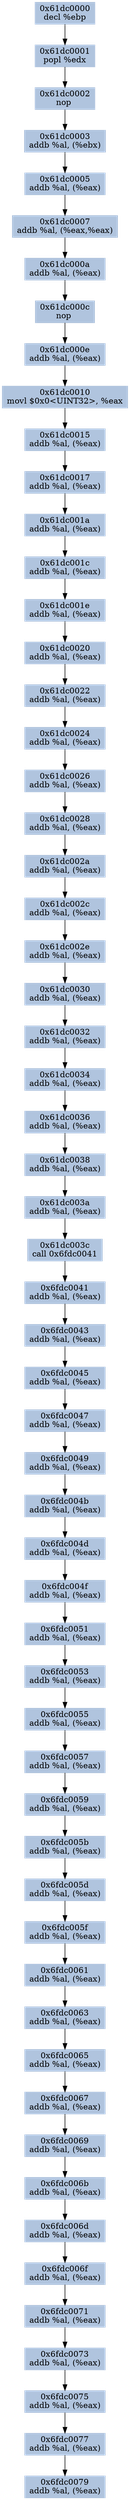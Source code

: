 digraph G {
node[shape=rectangle,style=filled,fillcolor=lightsteelblue,color=lightsteelblue]
bgcolor="transparent"
a0x61dc0000decl_ebp[label="0x61dc0000\ndecl %ebp"];
a0x61dc0001popl_edx[label="0x61dc0001\npopl %edx"];
a0x61dc0002nop_[label="0x61dc0002\nnop "];
a0x61dc0003addb_al_ebx_[label="0x61dc0003\naddb %al, (%ebx)"];
a0x61dc0005addb_al_eax_[label="0x61dc0005\naddb %al, (%eax)"];
a0x61dc0007addb_al_eaxeax_[label="0x61dc0007\naddb %al, (%eax,%eax)"];
a0x61dc000aaddb_al_eax_[label="0x61dc000a\naddb %al, (%eax)"];
a0x61dc000cnop_[label="0x61dc000c\nnop "];
a0x61dc000eaddb_al_eax_[label="0x61dc000e\naddb %al, (%eax)"];
a0x61dc0010movl_0x0UINT32_eax[label="0x61dc0010\nmovl $0x0<UINT32>, %eax"];
a0x61dc0015addb_al_eax_[label="0x61dc0015\naddb %al, (%eax)"];
a0x61dc0017addb_al_eax_[label="0x61dc0017\naddb %al, (%eax)"];
a0x61dc001aaddb_al_eax_[label="0x61dc001a\naddb %al, (%eax)"];
a0x61dc001caddb_al_eax_[label="0x61dc001c\naddb %al, (%eax)"];
a0x61dc001eaddb_al_eax_[label="0x61dc001e\naddb %al, (%eax)"];
a0x61dc0020addb_al_eax_[label="0x61dc0020\naddb %al, (%eax)"];
a0x61dc0022addb_al_eax_[label="0x61dc0022\naddb %al, (%eax)"];
a0x61dc0024addb_al_eax_[label="0x61dc0024\naddb %al, (%eax)"];
a0x61dc0026addb_al_eax_[label="0x61dc0026\naddb %al, (%eax)"];
a0x61dc0028addb_al_eax_[label="0x61dc0028\naddb %al, (%eax)"];
a0x61dc002aaddb_al_eax_[label="0x61dc002a\naddb %al, (%eax)"];
a0x61dc002caddb_al_eax_[label="0x61dc002c\naddb %al, (%eax)"];
a0x61dc002eaddb_al_eax_[label="0x61dc002e\naddb %al, (%eax)"];
a0x61dc0030addb_al_eax_[label="0x61dc0030\naddb %al, (%eax)"];
a0x61dc0032addb_al_eax_[label="0x61dc0032\naddb %al, (%eax)"];
a0x61dc0034addb_al_eax_[label="0x61dc0034\naddb %al, (%eax)"];
a0x61dc0036addb_al_eax_[label="0x61dc0036\naddb %al, (%eax)"];
a0x61dc0038addb_al_eax_[label="0x61dc0038\naddb %al, (%eax)"];
a0x61dc003aaddb_al_eax_[label="0x61dc003a\naddb %al, (%eax)"];
a0x61dc003ccall_0x6fdc0041[label="0x61dc003c\ncall 0x6fdc0041"];
a0x6fdc0041addb_al_eax_[label="0x6fdc0041\naddb %al, (%eax)"];
a0x6fdc0043addb_al_eax_[label="0x6fdc0043\naddb %al, (%eax)"];
a0x6fdc0045addb_al_eax_[label="0x6fdc0045\naddb %al, (%eax)"];
a0x6fdc0047addb_al_eax_[label="0x6fdc0047\naddb %al, (%eax)"];
a0x6fdc0049addb_al_eax_[label="0x6fdc0049\naddb %al, (%eax)"];
a0x6fdc004baddb_al_eax_[label="0x6fdc004b\naddb %al, (%eax)"];
a0x6fdc004daddb_al_eax_[label="0x6fdc004d\naddb %al, (%eax)"];
a0x6fdc004faddb_al_eax_[label="0x6fdc004f\naddb %al, (%eax)"];
a0x6fdc0051addb_al_eax_[label="0x6fdc0051\naddb %al, (%eax)"];
a0x6fdc0053addb_al_eax_[label="0x6fdc0053\naddb %al, (%eax)"];
a0x6fdc0055addb_al_eax_[label="0x6fdc0055\naddb %al, (%eax)"];
a0x6fdc0057addb_al_eax_[label="0x6fdc0057\naddb %al, (%eax)"];
a0x6fdc0059addb_al_eax_[label="0x6fdc0059\naddb %al, (%eax)"];
a0x6fdc005baddb_al_eax_[label="0x6fdc005b\naddb %al, (%eax)"];
a0x6fdc005daddb_al_eax_[label="0x6fdc005d\naddb %al, (%eax)"];
a0x6fdc005faddb_al_eax_[label="0x6fdc005f\naddb %al, (%eax)"];
a0x6fdc0061addb_al_eax_[label="0x6fdc0061\naddb %al, (%eax)"];
a0x6fdc0063addb_al_eax_[label="0x6fdc0063\naddb %al, (%eax)"];
a0x6fdc0065addb_al_eax_[label="0x6fdc0065\naddb %al, (%eax)"];
a0x6fdc0067addb_al_eax_[label="0x6fdc0067\naddb %al, (%eax)"];
a0x6fdc0069addb_al_eax_[label="0x6fdc0069\naddb %al, (%eax)"];
a0x6fdc006baddb_al_eax_[label="0x6fdc006b\naddb %al, (%eax)"];
a0x6fdc006daddb_al_eax_[label="0x6fdc006d\naddb %al, (%eax)"];
a0x6fdc006faddb_al_eax_[label="0x6fdc006f\naddb %al, (%eax)"];
a0x6fdc0071addb_al_eax_[label="0x6fdc0071\naddb %al, (%eax)"];
a0x6fdc0073addb_al_eax_[label="0x6fdc0073\naddb %al, (%eax)"];
a0x6fdc0075addb_al_eax_[label="0x6fdc0075\naddb %al, (%eax)"];
a0x6fdc0077addb_al_eax_[label="0x6fdc0077\naddb %al, (%eax)"];
a0x6fdc0079addb_al_eax_[label="0x6fdc0079\naddb %al, (%eax)"];
a0x61dc0000decl_ebp -> a0x61dc0001popl_edx [color="#000000"];
a0x61dc0001popl_edx -> a0x61dc0002nop_ [color="#000000"];
a0x61dc0002nop_ -> a0x61dc0003addb_al_ebx_ [color="#000000"];
a0x61dc0003addb_al_ebx_ -> a0x61dc0005addb_al_eax_ [color="#000000"];
a0x61dc0005addb_al_eax_ -> a0x61dc0007addb_al_eaxeax_ [color="#000000"];
a0x61dc0007addb_al_eaxeax_ -> a0x61dc000aaddb_al_eax_ [color="#000000"];
a0x61dc000aaddb_al_eax_ -> a0x61dc000cnop_ [color="#000000"];
a0x61dc000cnop_ -> a0x61dc000eaddb_al_eax_ [color="#000000"];
a0x61dc000eaddb_al_eax_ -> a0x61dc0010movl_0x0UINT32_eax [color="#000000"];
a0x61dc0010movl_0x0UINT32_eax -> a0x61dc0015addb_al_eax_ [color="#000000"];
a0x61dc0015addb_al_eax_ -> a0x61dc0017addb_al_eax_ [color="#000000"];
a0x61dc0017addb_al_eax_ -> a0x61dc001aaddb_al_eax_ [color="#000000"];
a0x61dc001aaddb_al_eax_ -> a0x61dc001caddb_al_eax_ [color="#000000"];
a0x61dc001caddb_al_eax_ -> a0x61dc001eaddb_al_eax_ [color="#000000"];
a0x61dc001eaddb_al_eax_ -> a0x61dc0020addb_al_eax_ [color="#000000"];
a0x61dc0020addb_al_eax_ -> a0x61dc0022addb_al_eax_ [color="#000000"];
a0x61dc0022addb_al_eax_ -> a0x61dc0024addb_al_eax_ [color="#000000"];
a0x61dc0024addb_al_eax_ -> a0x61dc0026addb_al_eax_ [color="#000000"];
a0x61dc0026addb_al_eax_ -> a0x61dc0028addb_al_eax_ [color="#000000"];
a0x61dc0028addb_al_eax_ -> a0x61dc002aaddb_al_eax_ [color="#000000"];
a0x61dc002aaddb_al_eax_ -> a0x61dc002caddb_al_eax_ [color="#000000"];
a0x61dc002caddb_al_eax_ -> a0x61dc002eaddb_al_eax_ [color="#000000"];
a0x61dc002eaddb_al_eax_ -> a0x61dc0030addb_al_eax_ [color="#000000"];
a0x61dc0030addb_al_eax_ -> a0x61dc0032addb_al_eax_ [color="#000000"];
a0x61dc0032addb_al_eax_ -> a0x61dc0034addb_al_eax_ [color="#000000"];
a0x61dc0034addb_al_eax_ -> a0x61dc0036addb_al_eax_ [color="#000000"];
a0x61dc0036addb_al_eax_ -> a0x61dc0038addb_al_eax_ [color="#000000"];
a0x61dc0038addb_al_eax_ -> a0x61dc003aaddb_al_eax_ [color="#000000"];
a0x61dc003aaddb_al_eax_ -> a0x61dc003ccall_0x6fdc0041 [color="#000000"];
a0x61dc003ccall_0x6fdc0041 -> a0x6fdc0041addb_al_eax_ [color="#000000"];
a0x6fdc0041addb_al_eax_ -> a0x6fdc0043addb_al_eax_ [color="#000000"];
a0x6fdc0043addb_al_eax_ -> a0x6fdc0045addb_al_eax_ [color="#000000"];
a0x6fdc0045addb_al_eax_ -> a0x6fdc0047addb_al_eax_ [color="#000000"];
a0x6fdc0047addb_al_eax_ -> a0x6fdc0049addb_al_eax_ [color="#000000"];
a0x6fdc0049addb_al_eax_ -> a0x6fdc004baddb_al_eax_ [color="#000000"];
a0x6fdc004baddb_al_eax_ -> a0x6fdc004daddb_al_eax_ [color="#000000"];
a0x6fdc004daddb_al_eax_ -> a0x6fdc004faddb_al_eax_ [color="#000000"];
a0x6fdc004faddb_al_eax_ -> a0x6fdc0051addb_al_eax_ [color="#000000"];
a0x6fdc0051addb_al_eax_ -> a0x6fdc0053addb_al_eax_ [color="#000000"];
a0x6fdc0053addb_al_eax_ -> a0x6fdc0055addb_al_eax_ [color="#000000"];
a0x6fdc0055addb_al_eax_ -> a0x6fdc0057addb_al_eax_ [color="#000000"];
a0x6fdc0057addb_al_eax_ -> a0x6fdc0059addb_al_eax_ [color="#000000"];
a0x6fdc0059addb_al_eax_ -> a0x6fdc005baddb_al_eax_ [color="#000000"];
a0x6fdc005baddb_al_eax_ -> a0x6fdc005daddb_al_eax_ [color="#000000"];
a0x6fdc005daddb_al_eax_ -> a0x6fdc005faddb_al_eax_ [color="#000000"];
a0x6fdc005faddb_al_eax_ -> a0x6fdc0061addb_al_eax_ [color="#000000"];
a0x6fdc0061addb_al_eax_ -> a0x6fdc0063addb_al_eax_ [color="#000000"];
a0x6fdc0063addb_al_eax_ -> a0x6fdc0065addb_al_eax_ [color="#000000"];
a0x6fdc0065addb_al_eax_ -> a0x6fdc0067addb_al_eax_ [color="#000000"];
a0x6fdc0067addb_al_eax_ -> a0x6fdc0069addb_al_eax_ [color="#000000"];
a0x6fdc0069addb_al_eax_ -> a0x6fdc006baddb_al_eax_ [color="#000000"];
a0x6fdc006baddb_al_eax_ -> a0x6fdc006daddb_al_eax_ [color="#000000"];
a0x6fdc006daddb_al_eax_ -> a0x6fdc006faddb_al_eax_ [color="#000000"];
a0x6fdc006faddb_al_eax_ -> a0x6fdc0071addb_al_eax_ [color="#000000"];
a0x6fdc0071addb_al_eax_ -> a0x6fdc0073addb_al_eax_ [color="#000000"];
a0x6fdc0073addb_al_eax_ -> a0x6fdc0075addb_al_eax_ [color="#000000"];
a0x6fdc0075addb_al_eax_ -> a0x6fdc0077addb_al_eax_ [color="#000000"];
a0x6fdc0077addb_al_eax_ -> a0x6fdc0079addb_al_eax_ [color="#000000"];
}
